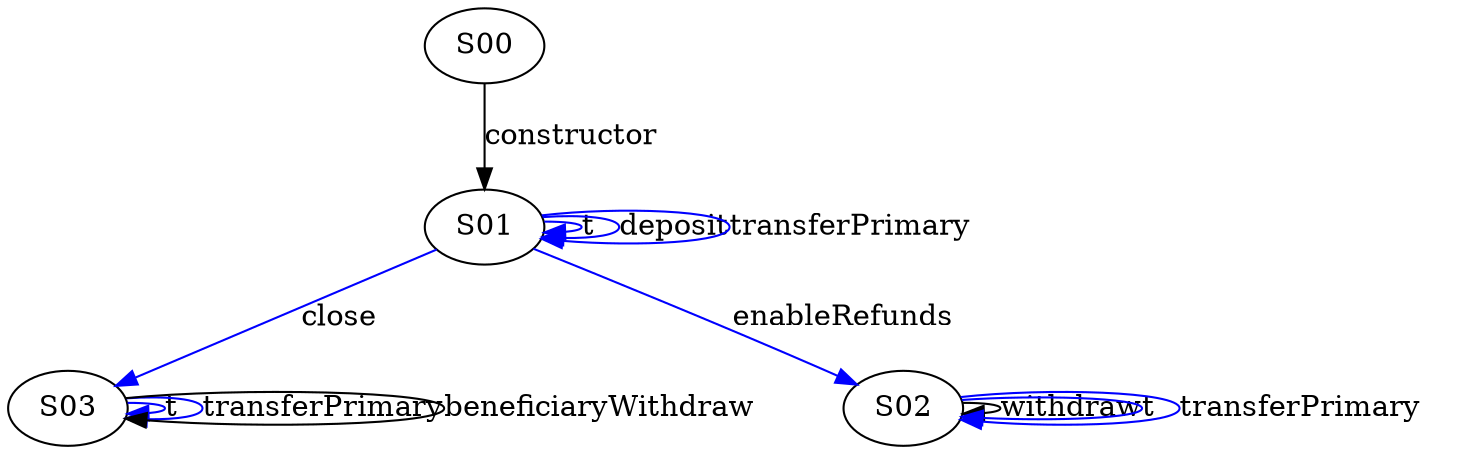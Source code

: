 digraph {

S01->S01 [label="t", style="", color="blue"]
S01->S01 [label="deposit", style="", color="blue"]
S03->S03 [label="t", style="", color="blue"]
S00->S01 [label="constructor", style="", color="black"]
S01->S02 [label="enableRefunds", style="", color="blue"]
S01->S01 [label="transferPrimary", style="", color="blue"]
S02->S02 [label="withdraw", style="", color="black"]
S02->S02 [label="t", style="", color="blue"]
S02->S02 [label="transferPrimary", style="", color="blue"]
S03->S03 [label="transferPrimary", style="", color="blue"]
S01->S03 [label="close", style="", color="blue"]
S03->S03 [label="beneficiaryWithdraw", style="", color="black"]
}